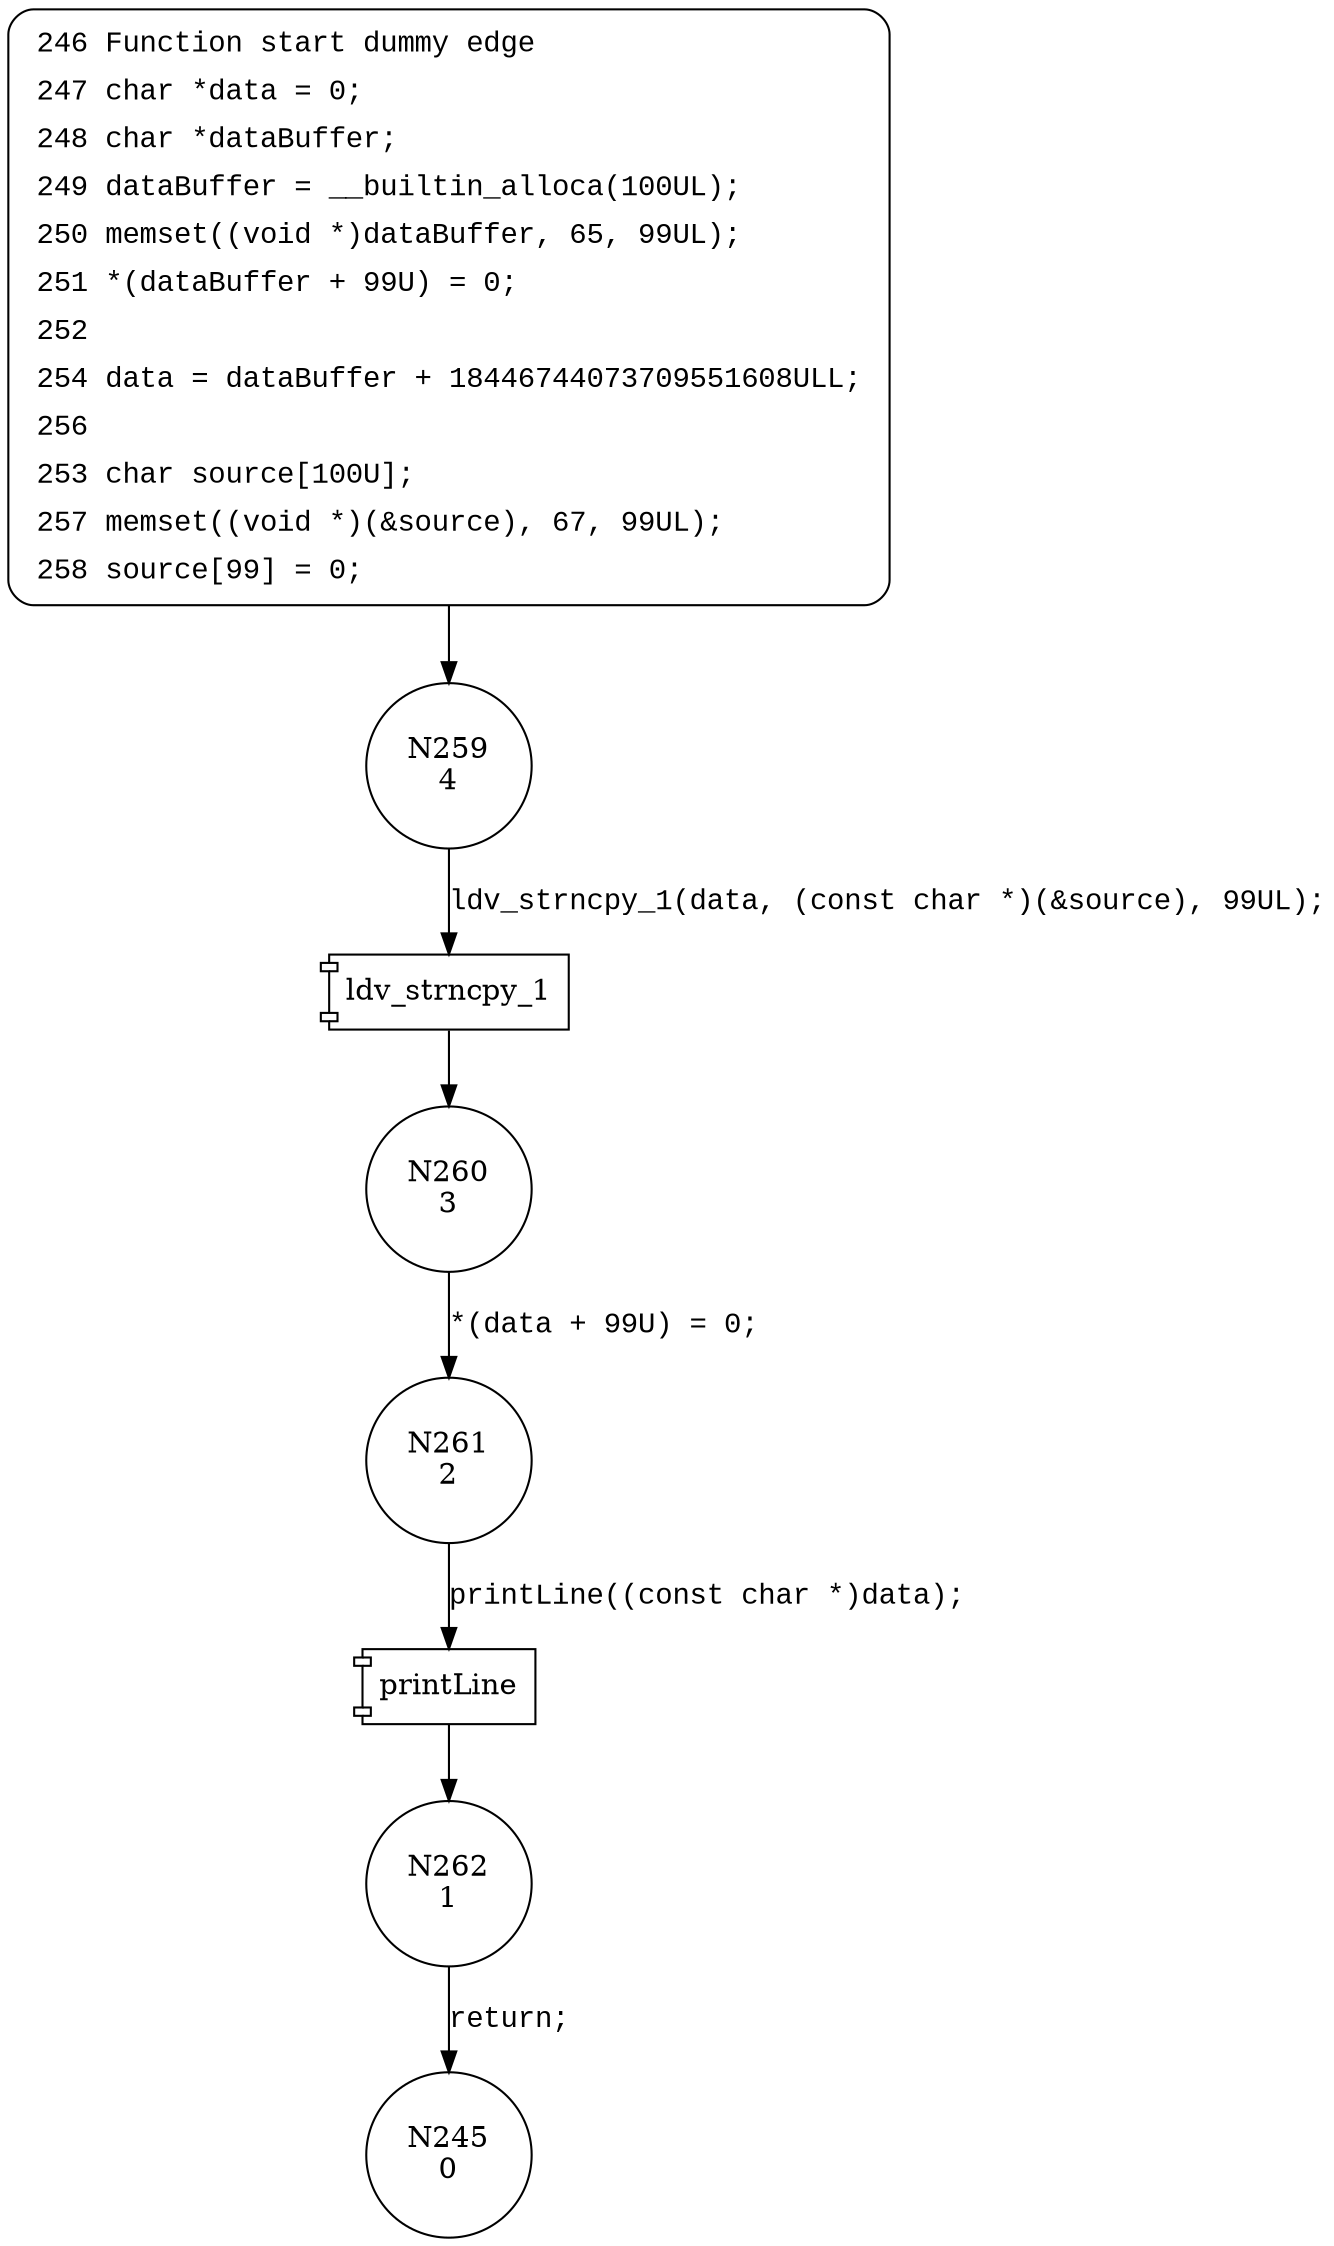 digraph CWE124_Buffer_Underwrite__char_alloca_ncpy_13_bad {
259 [shape="circle" label="N259\n4"]
260 [shape="circle" label="N260\n3"]
261 [shape="circle" label="N261\n2"]
262 [shape="circle" label="N262\n1"]
245 [shape="circle" label="N245\n0"]
246 [style="filled,bold" penwidth="1" fillcolor="white" fontname="Courier New" shape="Mrecord" label=<<table border="0" cellborder="0" cellpadding="3" bgcolor="white"><tr><td align="right">246</td><td align="left">Function start dummy edge</td></tr><tr><td align="right">247</td><td align="left">char *data = 0;</td></tr><tr><td align="right">248</td><td align="left">char *dataBuffer;</td></tr><tr><td align="right">249</td><td align="left">dataBuffer = __builtin_alloca(100UL);</td></tr><tr><td align="right">250</td><td align="left">memset((void *)dataBuffer, 65, 99UL);</td></tr><tr><td align="right">251</td><td align="left">*(dataBuffer + 99U) = 0;</td></tr><tr><td align="right">252</td><td align="left"></td></tr><tr><td align="right">254</td><td align="left">data = dataBuffer + 18446744073709551608ULL;</td></tr><tr><td align="right">256</td><td align="left"></td></tr><tr><td align="right">253</td><td align="left">char source[100U];</td></tr><tr><td align="right">257</td><td align="left">memset((void *)(&amp;source), 67, 99UL);</td></tr><tr><td align="right">258</td><td align="left">source[99] = 0;</td></tr></table>>]
246 -> 259[label=""]
100020 [shape="component" label="ldv_strncpy_1"]
259 -> 100020 [label="ldv_strncpy_1(data, (const char *)(&source), 99UL);" fontname="Courier New"]
100020 -> 260 [label="" fontname="Courier New"]
100021 [shape="component" label="printLine"]
261 -> 100021 [label="printLine((const char *)data);" fontname="Courier New"]
100021 -> 262 [label="" fontname="Courier New"]
260 -> 261 [label="*(data + 99U) = 0;" fontname="Courier New"]
262 -> 245 [label="return;" fontname="Courier New"]
}